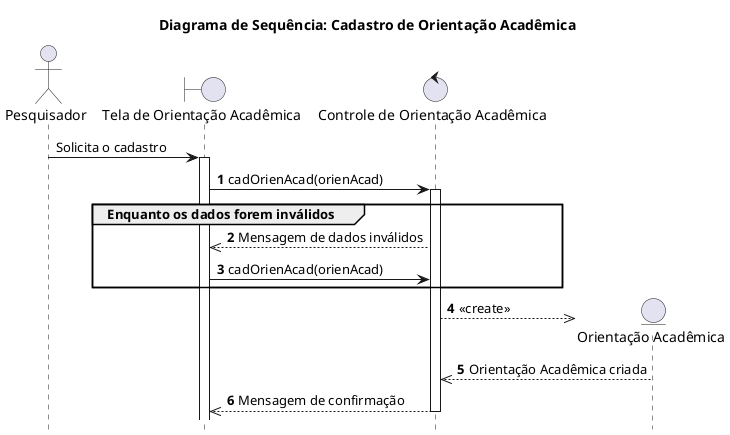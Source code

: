 @startuml DiagramaCadastrarOrientacaoAcademica
title "Diagrama de Sequência: Cadastro de Orientação Acadêmica"
hide footbox

actor "Pesquisador" as Pesquisador
boundary "Tela de Orientação Acadêmica" as UIOrientacaoAcademica
control "Controle de Orientação Acadêmica" as ControleOrientacaoAcademica
entity "Orientação Acadêmica" as OrientacaoAcademica

Pesquisador -> UIOrientacaoAcademica++: Solicita o cadastro

autonumber
UIOrientacaoAcademica -> ControleOrientacaoAcademica++: cadOrienAcad(orienAcad)

group Enquanto os dados forem inválidos
ControleOrientacaoAcademica -->> UIOrientacaoAcademica: Mensagem de dados inválidos
UIOrientacaoAcademica -> ControleOrientacaoAcademica: cadOrienAcad(orienAcad)
end

ControleOrientacaoAcademica -->> OrientacaoAcademica **: <<create>>
OrientacaoAcademica -->> ControleOrientacaoAcademica: Orientação Acadêmica criada
ControleOrientacaoAcademica -->> UIOrientacaoAcademica --: Mensagem de confirmação

@enduml